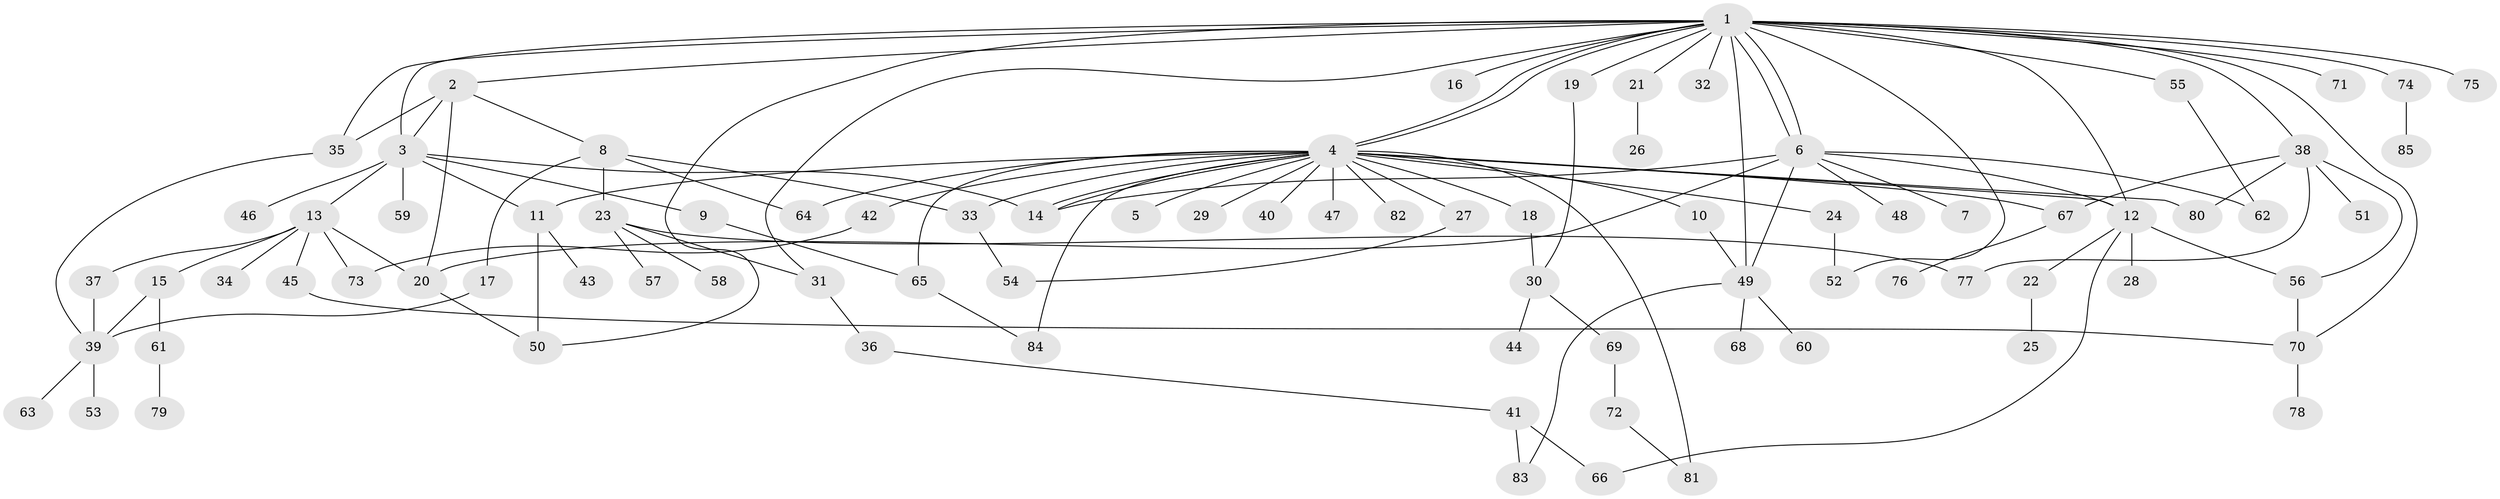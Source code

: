 // Generated by graph-tools (version 1.1) at 2025/35/03/09/25 02:35:33]
// undirected, 85 vertices, 122 edges
graph export_dot {
graph [start="1"]
  node [color=gray90,style=filled];
  1;
  2;
  3;
  4;
  5;
  6;
  7;
  8;
  9;
  10;
  11;
  12;
  13;
  14;
  15;
  16;
  17;
  18;
  19;
  20;
  21;
  22;
  23;
  24;
  25;
  26;
  27;
  28;
  29;
  30;
  31;
  32;
  33;
  34;
  35;
  36;
  37;
  38;
  39;
  40;
  41;
  42;
  43;
  44;
  45;
  46;
  47;
  48;
  49;
  50;
  51;
  52;
  53;
  54;
  55;
  56;
  57;
  58;
  59;
  60;
  61;
  62;
  63;
  64;
  65;
  66;
  67;
  68;
  69;
  70;
  71;
  72;
  73;
  74;
  75;
  76;
  77;
  78;
  79;
  80;
  81;
  82;
  83;
  84;
  85;
  1 -- 2;
  1 -- 3;
  1 -- 4;
  1 -- 4;
  1 -- 6;
  1 -- 6;
  1 -- 12;
  1 -- 16;
  1 -- 19;
  1 -- 21;
  1 -- 31;
  1 -- 32;
  1 -- 35;
  1 -- 38;
  1 -- 49;
  1 -- 50;
  1 -- 52;
  1 -- 55;
  1 -- 70;
  1 -- 71;
  1 -- 74;
  1 -- 75;
  2 -- 3;
  2 -- 8;
  2 -- 20;
  2 -- 35;
  3 -- 9;
  3 -- 11;
  3 -- 13;
  3 -- 14;
  3 -- 46;
  3 -- 59;
  4 -- 5;
  4 -- 10;
  4 -- 11;
  4 -- 12;
  4 -- 14;
  4 -- 14;
  4 -- 18;
  4 -- 24;
  4 -- 27;
  4 -- 29;
  4 -- 33;
  4 -- 40;
  4 -- 42;
  4 -- 47;
  4 -- 64;
  4 -- 65;
  4 -- 67;
  4 -- 80;
  4 -- 81;
  4 -- 82;
  4 -- 84;
  6 -- 7;
  6 -- 12;
  6 -- 14;
  6 -- 20;
  6 -- 48;
  6 -- 49;
  6 -- 62;
  8 -- 17;
  8 -- 23;
  8 -- 33;
  8 -- 64;
  9 -- 65;
  10 -- 49;
  11 -- 43;
  11 -- 50;
  12 -- 22;
  12 -- 28;
  12 -- 56;
  12 -- 66;
  13 -- 15;
  13 -- 20;
  13 -- 34;
  13 -- 37;
  13 -- 45;
  13 -- 73;
  15 -- 39;
  15 -- 61;
  17 -- 39;
  18 -- 30;
  19 -- 30;
  20 -- 50;
  21 -- 26;
  22 -- 25;
  23 -- 31;
  23 -- 57;
  23 -- 58;
  23 -- 77;
  24 -- 52;
  27 -- 54;
  30 -- 44;
  30 -- 69;
  31 -- 36;
  33 -- 54;
  35 -- 39;
  36 -- 41;
  37 -- 39;
  38 -- 51;
  38 -- 56;
  38 -- 67;
  38 -- 77;
  38 -- 80;
  39 -- 53;
  39 -- 63;
  41 -- 66;
  41 -- 83;
  42 -- 73;
  45 -- 70;
  49 -- 60;
  49 -- 68;
  49 -- 83;
  55 -- 62;
  56 -- 70;
  61 -- 79;
  65 -- 84;
  67 -- 76;
  69 -- 72;
  70 -- 78;
  72 -- 81;
  74 -- 85;
}
